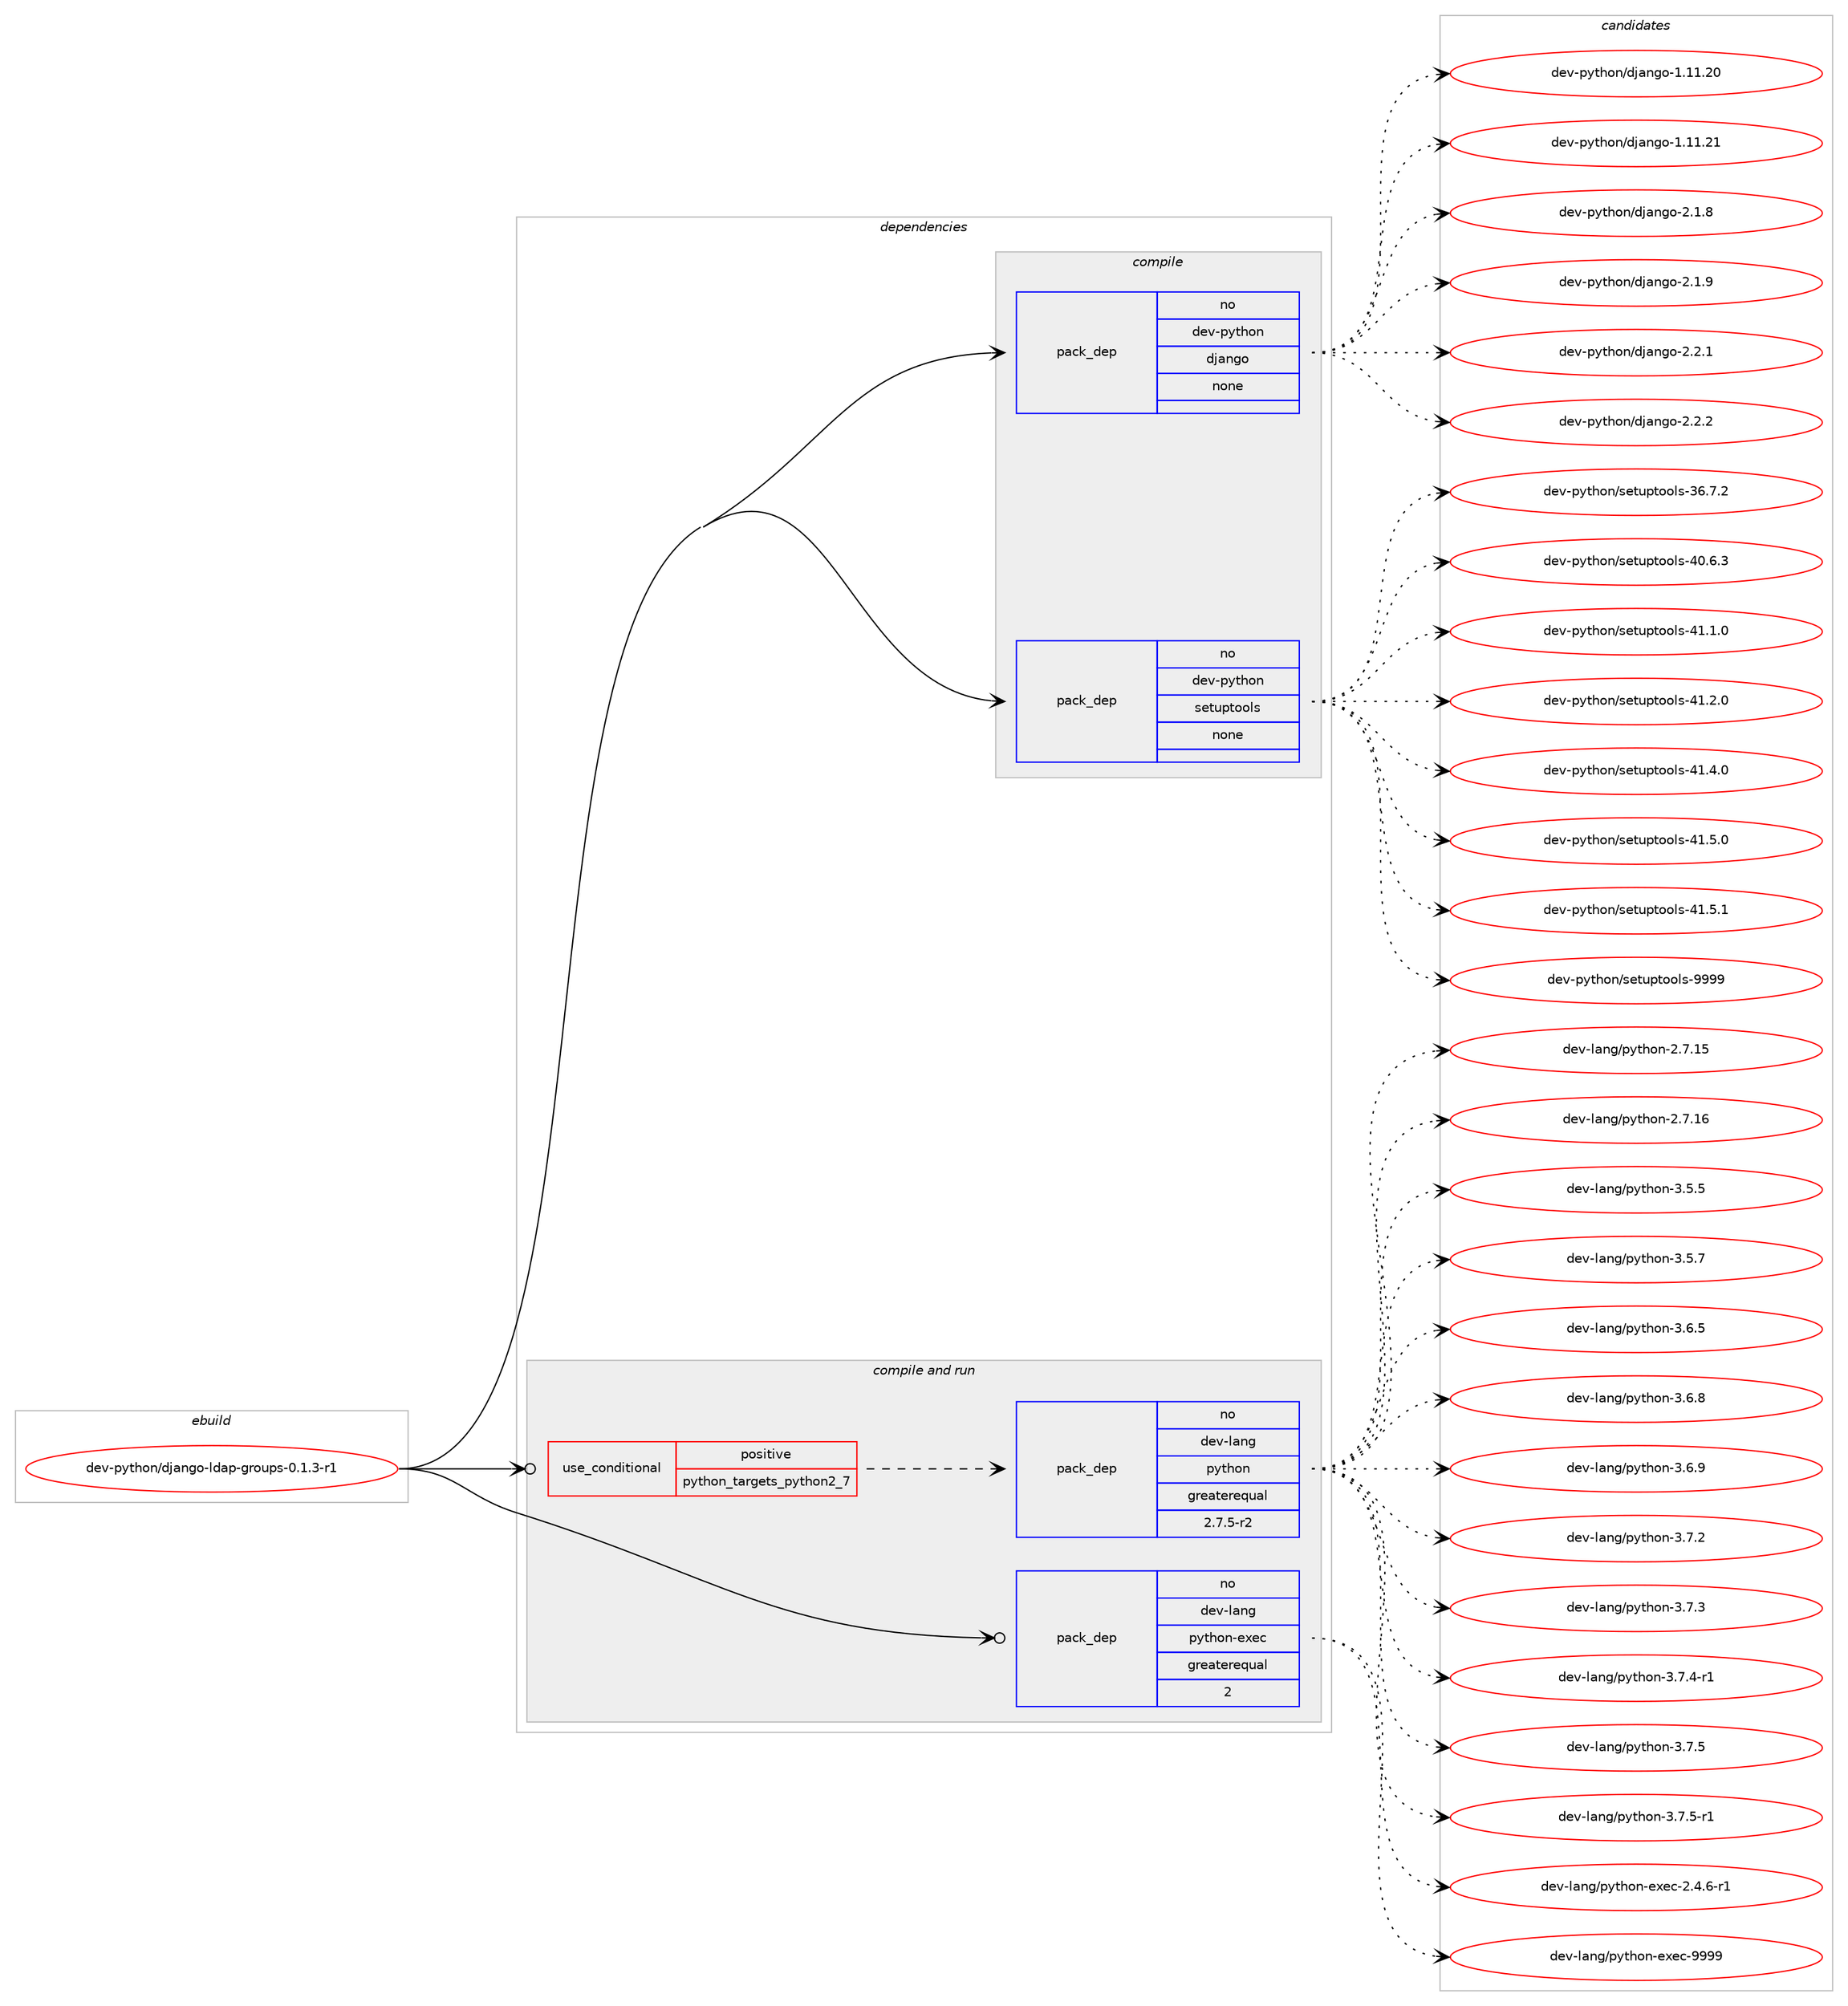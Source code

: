 digraph prolog {

# *************
# Graph options
# *************

newrank=true;
concentrate=true;
compound=true;
graph [rankdir=LR,fontname=Helvetica,fontsize=10,ranksep=1.5];#, ranksep=2.5, nodesep=0.2];
edge  [arrowhead=vee];
node  [fontname=Helvetica,fontsize=10];

# **********
# The ebuild
# **********

subgraph cluster_leftcol {
color=gray;
rank=same;
label=<<i>ebuild</i>>;
id [label="dev-python/django-ldap-groups-0.1.3-r1", color=red, width=4, href="../dev-python/django-ldap-groups-0.1.3-r1.svg"];
}

# ****************
# The dependencies
# ****************

subgraph cluster_midcol {
color=gray;
label=<<i>dependencies</i>>;
subgraph cluster_compile {
fillcolor="#eeeeee";
style=filled;
label=<<i>compile</i>>;
subgraph pack451613 {
dependency601961 [label=<<TABLE BORDER="0" CELLBORDER="1" CELLSPACING="0" CELLPADDING="4" WIDTH="220"><TR><TD ROWSPAN="6" CELLPADDING="30">pack_dep</TD></TR><TR><TD WIDTH="110">no</TD></TR><TR><TD>dev-python</TD></TR><TR><TD>django</TD></TR><TR><TD>none</TD></TR><TR><TD></TD></TR></TABLE>>, shape=none, color=blue];
}
id:e -> dependency601961:w [weight=20,style="solid",arrowhead="vee"];
subgraph pack451614 {
dependency601962 [label=<<TABLE BORDER="0" CELLBORDER="1" CELLSPACING="0" CELLPADDING="4" WIDTH="220"><TR><TD ROWSPAN="6" CELLPADDING="30">pack_dep</TD></TR><TR><TD WIDTH="110">no</TD></TR><TR><TD>dev-python</TD></TR><TR><TD>setuptools</TD></TR><TR><TD>none</TD></TR><TR><TD></TD></TR></TABLE>>, shape=none, color=blue];
}
id:e -> dependency601962:w [weight=20,style="solid",arrowhead="vee"];
}
subgraph cluster_compileandrun {
fillcolor="#eeeeee";
style=filled;
label=<<i>compile and run</i>>;
subgraph cond138554 {
dependency601963 [label=<<TABLE BORDER="0" CELLBORDER="1" CELLSPACING="0" CELLPADDING="4"><TR><TD ROWSPAN="3" CELLPADDING="10">use_conditional</TD></TR><TR><TD>positive</TD></TR><TR><TD>python_targets_python2_7</TD></TR></TABLE>>, shape=none, color=red];
subgraph pack451615 {
dependency601964 [label=<<TABLE BORDER="0" CELLBORDER="1" CELLSPACING="0" CELLPADDING="4" WIDTH="220"><TR><TD ROWSPAN="6" CELLPADDING="30">pack_dep</TD></TR><TR><TD WIDTH="110">no</TD></TR><TR><TD>dev-lang</TD></TR><TR><TD>python</TD></TR><TR><TD>greaterequal</TD></TR><TR><TD>2.7.5-r2</TD></TR></TABLE>>, shape=none, color=blue];
}
dependency601963:e -> dependency601964:w [weight=20,style="dashed",arrowhead="vee"];
}
id:e -> dependency601963:w [weight=20,style="solid",arrowhead="odotvee"];
subgraph pack451616 {
dependency601965 [label=<<TABLE BORDER="0" CELLBORDER="1" CELLSPACING="0" CELLPADDING="4" WIDTH="220"><TR><TD ROWSPAN="6" CELLPADDING="30">pack_dep</TD></TR><TR><TD WIDTH="110">no</TD></TR><TR><TD>dev-lang</TD></TR><TR><TD>python-exec</TD></TR><TR><TD>greaterequal</TD></TR><TR><TD>2</TD></TR></TABLE>>, shape=none, color=blue];
}
id:e -> dependency601965:w [weight=20,style="solid",arrowhead="odotvee"];
}
subgraph cluster_run {
fillcolor="#eeeeee";
style=filled;
label=<<i>run</i>>;
}
}

# **************
# The candidates
# **************

subgraph cluster_choices {
rank=same;
color=gray;
label=<<i>candidates</i>>;

subgraph choice451613 {
color=black;
nodesep=1;
choice1001011184511212111610411111047100106971101031114549464949465048 [label="dev-python/django-1.11.20", color=red, width=4,href="../dev-python/django-1.11.20.svg"];
choice1001011184511212111610411111047100106971101031114549464949465049 [label="dev-python/django-1.11.21", color=red, width=4,href="../dev-python/django-1.11.21.svg"];
choice100101118451121211161041111104710010697110103111455046494656 [label="dev-python/django-2.1.8", color=red, width=4,href="../dev-python/django-2.1.8.svg"];
choice100101118451121211161041111104710010697110103111455046494657 [label="dev-python/django-2.1.9", color=red, width=4,href="../dev-python/django-2.1.9.svg"];
choice100101118451121211161041111104710010697110103111455046504649 [label="dev-python/django-2.2.1", color=red, width=4,href="../dev-python/django-2.2.1.svg"];
choice100101118451121211161041111104710010697110103111455046504650 [label="dev-python/django-2.2.2", color=red, width=4,href="../dev-python/django-2.2.2.svg"];
dependency601961:e -> choice1001011184511212111610411111047100106971101031114549464949465048:w [style=dotted,weight="100"];
dependency601961:e -> choice1001011184511212111610411111047100106971101031114549464949465049:w [style=dotted,weight="100"];
dependency601961:e -> choice100101118451121211161041111104710010697110103111455046494656:w [style=dotted,weight="100"];
dependency601961:e -> choice100101118451121211161041111104710010697110103111455046494657:w [style=dotted,weight="100"];
dependency601961:e -> choice100101118451121211161041111104710010697110103111455046504649:w [style=dotted,weight="100"];
dependency601961:e -> choice100101118451121211161041111104710010697110103111455046504650:w [style=dotted,weight="100"];
}
subgraph choice451614 {
color=black;
nodesep=1;
choice100101118451121211161041111104711510111611711211611111110811545515446554650 [label="dev-python/setuptools-36.7.2", color=red, width=4,href="../dev-python/setuptools-36.7.2.svg"];
choice100101118451121211161041111104711510111611711211611111110811545524846544651 [label="dev-python/setuptools-40.6.3", color=red, width=4,href="../dev-python/setuptools-40.6.3.svg"];
choice100101118451121211161041111104711510111611711211611111110811545524946494648 [label="dev-python/setuptools-41.1.0", color=red, width=4,href="../dev-python/setuptools-41.1.0.svg"];
choice100101118451121211161041111104711510111611711211611111110811545524946504648 [label="dev-python/setuptools-41.2.0", color=red, width=4,href="../dev-python/setuptools-41.2.0.svg"];
choice100101118451121211161041111104711510111611711211611111110811545524946524648 [label="dev-python/setuptools-41.4.0", color=red, width=4,href="../dev-python/setuptools-41.4.0.svg"];
choice100101118451121211161041111104711510111611711211611111110811545524946534648 [label="dev-python/setuptools-41.5.0", color=red, width=4,href="../dev-python/setuptools-41.5.0.svg"];
choice100101118451121211161041111104711510111611711211611111110811545524946534649 [label="dev-python/setuptools-41.5.1", color=red, width=4,href="../dev-python/setuptools-41.5.1.svg"];
choice10010111845112121116104111110471151011161171121161111111081154557575757 [label="dev-python/setuptools-9999", color=red, width=4,href="../dev-python/setuptools-9999.svg"];
dependency601962:e -> choice100101118451121211161041111104711510111611711211611111110811545515446554650:w [style=dotted,weight="100"];
dependency601962:e -> choice100101118451121211161041111104711510111611711211611111110811545524846544651:w [style=dotted,weight="100"];
dependency601962:e -> choice100101118451121211161041111104711510111611711211611111110811545524946494648:w [style=dotted,weight="100"];
dependency601962:e -> choice100101118451121211161041111104711510111611711211611111110811545524946504648:w [style=dotted,weight="100"];
dependency601962:e -> choice100101118451121211161041111104711510111611711211611111110811545524946524648:w [style=dotted,weight="100"];
dependency601962:e -> choice100101118451121211161041111104711510111611711211611111110811545524946534648:w [style=dotted,weight="100"];
dependency601962:e -> choice100101118451121211161041111104711510111611711211611111110811545524946534649:w [style=dotted,weight="100"];
dependency601962:e -> choice10010111845112121116104111110471151011161171121161111111081154557575757:w [style=dotted,weight="100"];
}
subgraph choice451615 {
color=black;
nodesep=1;
choice10010111845108971101034711212111610411111045504655464953 [label="dev-lang/python-2.7.15", color=red, width=4,href="../dev-lang/python-2.7.15.svg"];
choice10010111845108971101034711212111610411111045504655464954 [label="dev-lang/python-2.7.16", color=red, width=4,href="../dev-lang/python-2.7.16.svg"];
choice100101118451089711010347112121116104111110455146534653 [label="dev-lang/python-3.5.5", color=red, width=4,href="../dev-lang/python-3.5.5.svg"];
choice100101118451089711010347112121116104111110455146534655 [label="dev-lang/python-3.5.7", color=red, width=4,href="../dev-lang/python-3.5.7.svg"];
choice100101118451089711010347112121116104111110455146544653 [label="dev-lang/python-3.6.5", color=red, width=4,href="../dev-lang/python-3.6.5.svg"];
choice100101118451089711010347112121116104111110455146544656 [label="dev-lang/python-3.6.8", color=red, width=4,href="../dev-lang/python-3.6.8.svg"];
choice100101118451089711010347112121116104111110455146544657 [label="dev-lang/python-3.6.9", color=red, width=4,href="../dev-lang/python-3.6.9.svg"];
choice100101118451089711010347112121116104111110455146554650 [label="dev-lang/python-3.7.2", color=red, width=4,href="../dev-lang/python-3.7.2.svg"];
choice100101118451089711010347112121116104111110455146554651 [label="dev-lang/python-3.7.3", color=red, width=4,href="../dev-lang/python-3.7.3.svg"];
choice1001011184510897110103471121211161041111104551465546524511449 [label="dev-lang/python-3.7.4-r1", color=red, width=4,href="../dev-lang/python-3.7.4-r1.svg"];
choice100101118451089711010347112121116104111110455146554653 [label="dev-lang/python-3.7.5", color=red, width=4,href="../dev-lang/python-3.7.5.svg"];
choice1001011184510897110103471121211161041111104551465546534511449 [label="dev-lang/python-3.7.5-r1", color=red, width=4,href="../dev-lang/python-3.7.5-r1.svg"];
dependency601964:e -> choice10010111845108971101034711212111610411111045504655464953:w [style=dotted,weight="100"];
dependency601964:e -> choice10010111845108971101034711212111610411111045504655464954:w [style=dotted,weight="100"];
dependency601964:e -> choice100101118451089711010347112121116104111110455146534653:w [style=dotted,weight="100"];
dependency601964:e -> choice100101118451089711010347112121116104111110455146534655:w [style=dotted,weight="100"];
dependency601964:e -> choice100101118451089711010347112121116104111110455146544653:w [style=dotted,weight="100"];
dependency601964:e -> choice100101118451089711010347112121116104111110455146544656:w [style=dotted,weight="100"];
dependency601964:e -> choice100101118451089711010347112121116104111110455146544657:w [style=dotted,weight="100"];
dependency601964:e -> choice100101118451089711010347112121116104111110455146554650:w [style=dotted,weight="100"];
dependency601964:e -> choice100101118451089711010347112121116104111110455146554651:w [style=dotted,weight="100"];
dependency601964:e -> choice1001011184510897110103471121211161041111104551465546524511449:w [style=dotted,weight="100"];
dependency601964:e -> choice100101118451089711010347112121116104111110455146554653:w [style=dotted,weight="100"];
dependency601964:e -> choice1001011184510897110103471121211161041111104551465546534511449:w [style=dotted,weight="100"];
}
subgraph choice451616 {
color=black;
nodesep=1;
choice10010111845108971101034711212111610411111045101120101994550465246544511449 [label="dev-lang/python-exec-2.4.6-r1", color=red, width=4,href="../dev-lang/python-exec-2.4.6-r1.svg"];
choice10010111845108971101034711212111610411111045101120101994557575757 [label="dev-lang/python-exec-9999", color=red, width=4,href="../dev-lang/python-exec-9999.svg"];
dependency601965:e -> choice10010111845108971101034711212111610411111045101120101994550465246544511449:w [style=dotted,weight="100"];
dependency601965:e -> choice10010111845108971101034711212111610411111045101120101994557575757:w [style=dotted,weight="100"];
}
}

}
